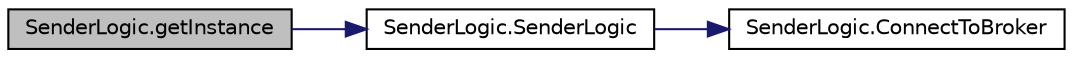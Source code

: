 digraph "SenderLogic.getInstance"
{
  edge [fontname="Helvetica",fontsize="10",labelfontname="Helvetica",labelfontsize="10"];
  node [fontname="Helvetica",fontsize="10",shape=record];
  rankdir="LR";
  Node10 [label="SenderLogic.getInstance",height=0.2,width=0.4,color="black", fillcolor="grey75", style="filled", fontcolor="black"];
  Node10 -> Node11 [color="midnightblue",fontsize="10",style="solid"];
  Node11 [label="SenderLogic.SenderLogic",height=0.2,width=0.4,color="black", fillcolor="white", style="filled",URL="$d1/d79/class_sender_logic.html#a0eddf4a54cf777c324862dd767fa09b9"];
  Node11 -> Node12 [color="midnightblue",fontsize="10",style="solid"];
  Node12 [label="SenderLogic.ConnectToBroker",height=0.2,width=0.4,color="black", fillcolor="white", style="filled",URL="$d1/d79/class_sender_logic.html#a3f1fe663014baf7e3bbc5060740a665b"];
}
